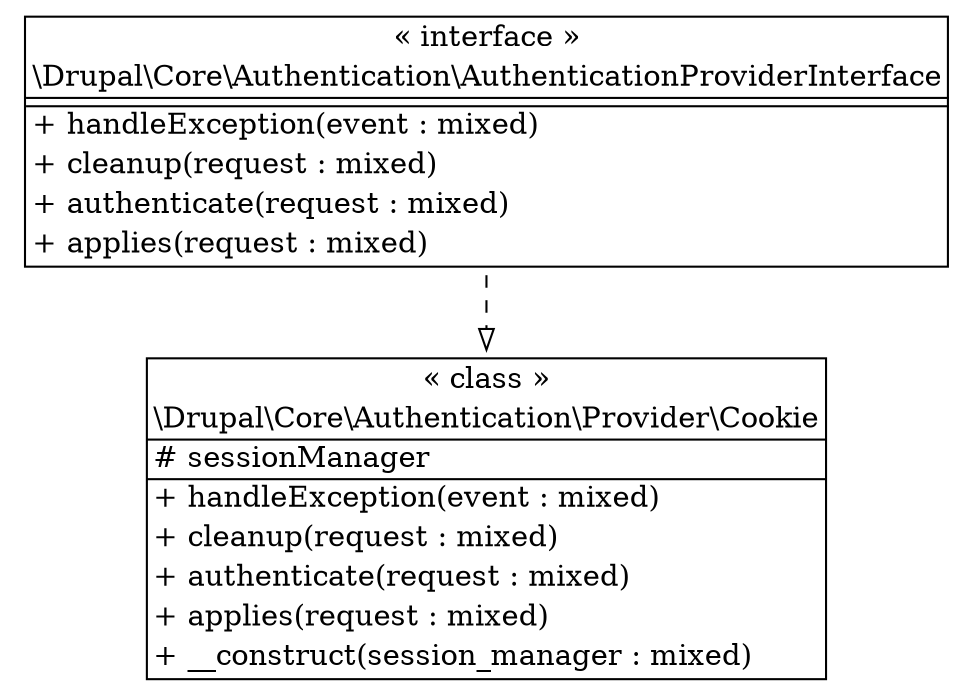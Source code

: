digraph "Class Diagram" {
  node [shape=plaintext]
  "\\Drupal\\Core\\Authentication\\Provider\\Cookie" [
    label=<
<table border="1" cellpadding="2" cellspacing="0" cellborder="0">
<tr><td align="center">&laquo; class &raquo;</td></tr>
<tr><td align="center" title="class Cookie">\\Drupal\\Core\\Authentication\\Provider\\Cookie</td></tr><hr />
<tr><td align="left" title="protected sessionManager"># sessionManager</td></tr>
<hr />
<tr><td align="left" title="public handleException">+ handleException(event : mixed)</td></tr>
<tr><td align="left" title="public cleanup">+ cleanup(request : mixed)</td></tr>
<tr><td align="left" title="public authenticate">+ authenticate(request : mixed)</td></tr>
<tr><td align="left" title="public applies">+ applies(request : mixed)</td></tr>
<tr><td align="left" title="public __construct">+ __construct(session_manager : mixed)</td></tr>
</table>
  >
  ];
  "\\Drupal\\Core\\Authentication\\AuthenticationProviderInterface" [
    label=<
<table border="1" cellpadding="2" cellspacing="0" cellborder="0">
<tr><td align="center">&laquo; interface &raquo;</td></tr>
<tr><td align="center" title="interface AuthenticationProviderInterface">\\Drupal\\Core\\Authentication\\AuthenticationProviderInterface</td></tr><hr />
<tr><td></td></tr>
<hr />
<tr><td align="left" title="public handleException">+ handleException(event : mixed)</td></tr>
<tr><td align="left" title="public cleanup">+ cleanup(request : mixed)</td></tr>
<tr><td align="left" title="public authenticate">+ authenticate(request : mixed)</td></tr>
<tr><td align="left" title="public applies">+ applies(request : mixed)</td></tr>
</table>
  >
  ];
"\\Drupal\\Core\\Authentication\\AuthenticationProviderInterface" -> "\\Drupal\\Core\\Authentication\\Provider\\Cookie" [arrowhead="empty" style="dashed"];

}